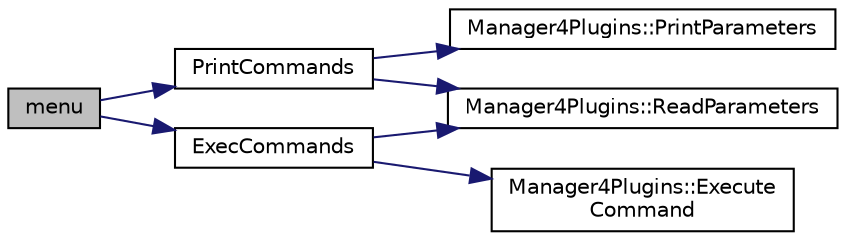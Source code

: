 digraph "menu"
{
  edge [fontname="Helvetica",fontsize="10",labelfontname="Helvetica",labelfontsize="10"];
  node [fontname="Helvetica",fontsize="10",shape=record];
  rankdir="LR";
  Node1 [label="menu",height=0.2,width=0.4,color="black", fillcolor="grey75", style="filled", fontcolor="black"];
  Node1 -> Node2 [color="midnightblue",fontsize="10",style="solid",fontname="Helvetica"];
  Node2 [label="PrintCommands",height=0.2,width=0.4,color="black", fillcolor="white", style="filled",URL="$main_8cpp.html#aa919123716c32b531ded5d6baf1a1231"];
  Node2 -> Node3 [color="midnightblue",fontsize="10",style="solid",fontname="Helvetica"];
  Node3 [label="Manager4Plugins::ReadParameters",height=0.2,width=0.4,color="black", fillcolor="white", style="filled",URL="$class_manager4_plugins.html#a836e7ab4c52a56d35cf3eb98cdee5917",tooltip="Zapisuje wczytane parametry z bufora wejściowego do odpowiedniej wtyczki. "];
  Node2 -> Node4 [color="midnightblue",fontsize="10",style="solid",fontname="Helvetica"];
  Node4 [label="Manager4Plugins::PrintParameters",height=0.2,width=0.4,color="black", fillcolor="white", style="filled",URL="$class_manager4_plugins.html#a95156592484cf7c59198610aab9660e4",tooltip="Wyświetla wczytane parametry z bufora wejściowego . "];
  Node1 -> Node5 [color="midnightblue",fontsize="10",style="solid",fontname="Helvetica"];
  Node5 [label="ExecCommands",height=0.2,width=0.4,color="black", fillcolor="white", style="filled",URL="$main_8cpp.html#ad1b796eb8affbc88e225cf6f6ed9eb78"];
  Node5 -> Node3 [color="midnightblue",fontsize="10",style="solid",fontname="Helvetica"];
  Node5 -> Node6 [color="midnightblue",fontsize="10",style="solid",fontname="Helvetica"];
  Node6 [label="Manager4Plugins::Execute\lCommand",height=0.2,width=0.4,color="black", fillcolor="white", style="filled",URL="$class_manager4_plugins.html#a8ea96a74f854657eb9f146741f8e7bc1",tooltip="Wykonuje zadanie dla danej wtyczki i wyświetla pozycję drona. "];
}
